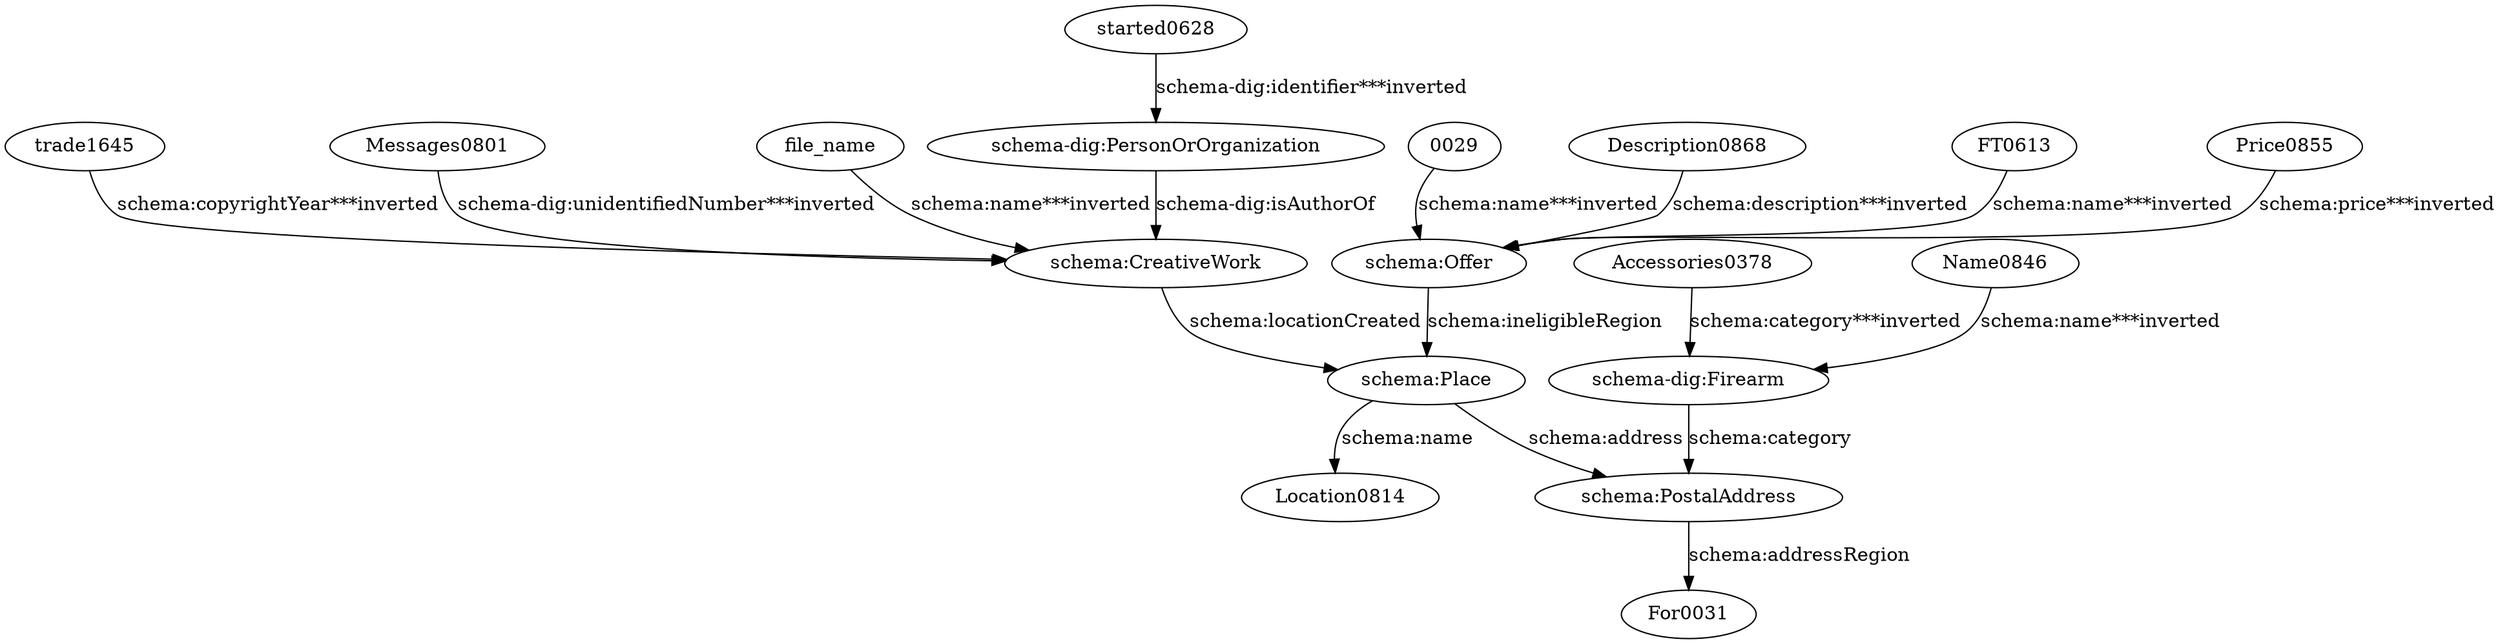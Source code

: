 digraph {
  "0029" [type=attribute_name,label="0029"]
  "schema:Offer1" [type=class_uri,label="schema:Offer"]
  Accessories0378 [type=attribute_name,label=Accessories0378]
  "schema-dig:Firearm1" [type=class_uri,label="schema-dig:Firearm"]
  Description0868 [type=attribute_name,label=Description0868]
  FT0613 [type=attribute_name,label=FT0613]
  Messages0801 [type=attribute_name,label=Messages0801]
  "schema:CreativeWork1" [type=class_uri,label="schema:CreativeWork"]
  Name0846 [type=attribute_name,label=Name0846]
  Price0855 [type=attribute_name,label=Price0855]
  file_name [type=attribute_name,label=file_name]
  "schema:PostalAddress1" [type=class_uri,label="schema:PostalAddress"]
  "schema-dig:PersonOrOrganization1" [type=class_uri,label="schema-dig:PersonOrOrganization"]
  "schema:Place1" [type=class_uri,label="schema:Place"]
  Location0814 [type=attribute_name,label=Location0814]
  For0031 [type=attribute_name,label=For0031]
  started0628 [type=attribute_name,label=started0628]
  trade1645 [type=attribute_name,label=trade1645]
  "0029" -> "schema:Offer1" [type=st_property_uri,label="schema:name***inverted",weight=1]
  Accessories0378 -> "schema-dig:Firearm1" [type=st_property_uri,label="schema:category***inverted",weight=1]
  Description0868 -> "schema:Offer1" [type=st_property_uri,label="schema:description***inverted",weight=1]
  FT0613 -> "schema:Offer1" [type=st_property_uri,label="schema:name***inverted",weight=1]
  Messages0801 -> "schema:CreativeWork1" [type=st_property_uri,label="schema-dig:unidentifiedNumber***inverted",weight=1]
  Name0846 -> "schema-dig:Firearm1" [type=st_property_uri,label="schema:name***inverted",weight=1]
  Price0855 -> "schema:Offer1" [type=st_property_uri,label="schema:price***inverted",weight=1]
  file_name -> "schema:CreativeWork1" [type=st_property_uri,label="schema:name***inverted",weight=1]
  "schema-dig:Firearm1" -> "schema:PostalAddress1" [label="schema:category",type=inherited,weight=300]
  "schema-dig:PersonOrOrganization1" -> "schema:CreativeWork1" [label="schema-dig:isAuthorOf",type=direct_property_uri,weight=100]
  "schema:CreativeWork1" -> "schema:Place1" [label="schema:locationCreated",type=direct_property_uri,weight=100]
  "schema:Offer1" -> "schema:Place1" [label="schema:ineligibleRegion",type=direct_property_uri,weight=100]
  "schema:Place1" -> Location0814 [label="schema:name",type=st_property_uri]
  "schema:Place1" -> "schema:PostalAddress1" [label="schema:address",type=direct_property_uri,weight=100]
  "schema:PostalAddress1" -> For0031 [label="schema:addressRegion",type=st_property_uri]
  started0628 -> "schema-dig:PersonOrOrganization1" [type=st_property_uri,label="schema-dig:identifier***inverted",weight=1]
  trade1645 -> "schema:CreativeWork1" [type=st_property_uri,label="schema:copyrightYear***inverted",weight=1]
}

